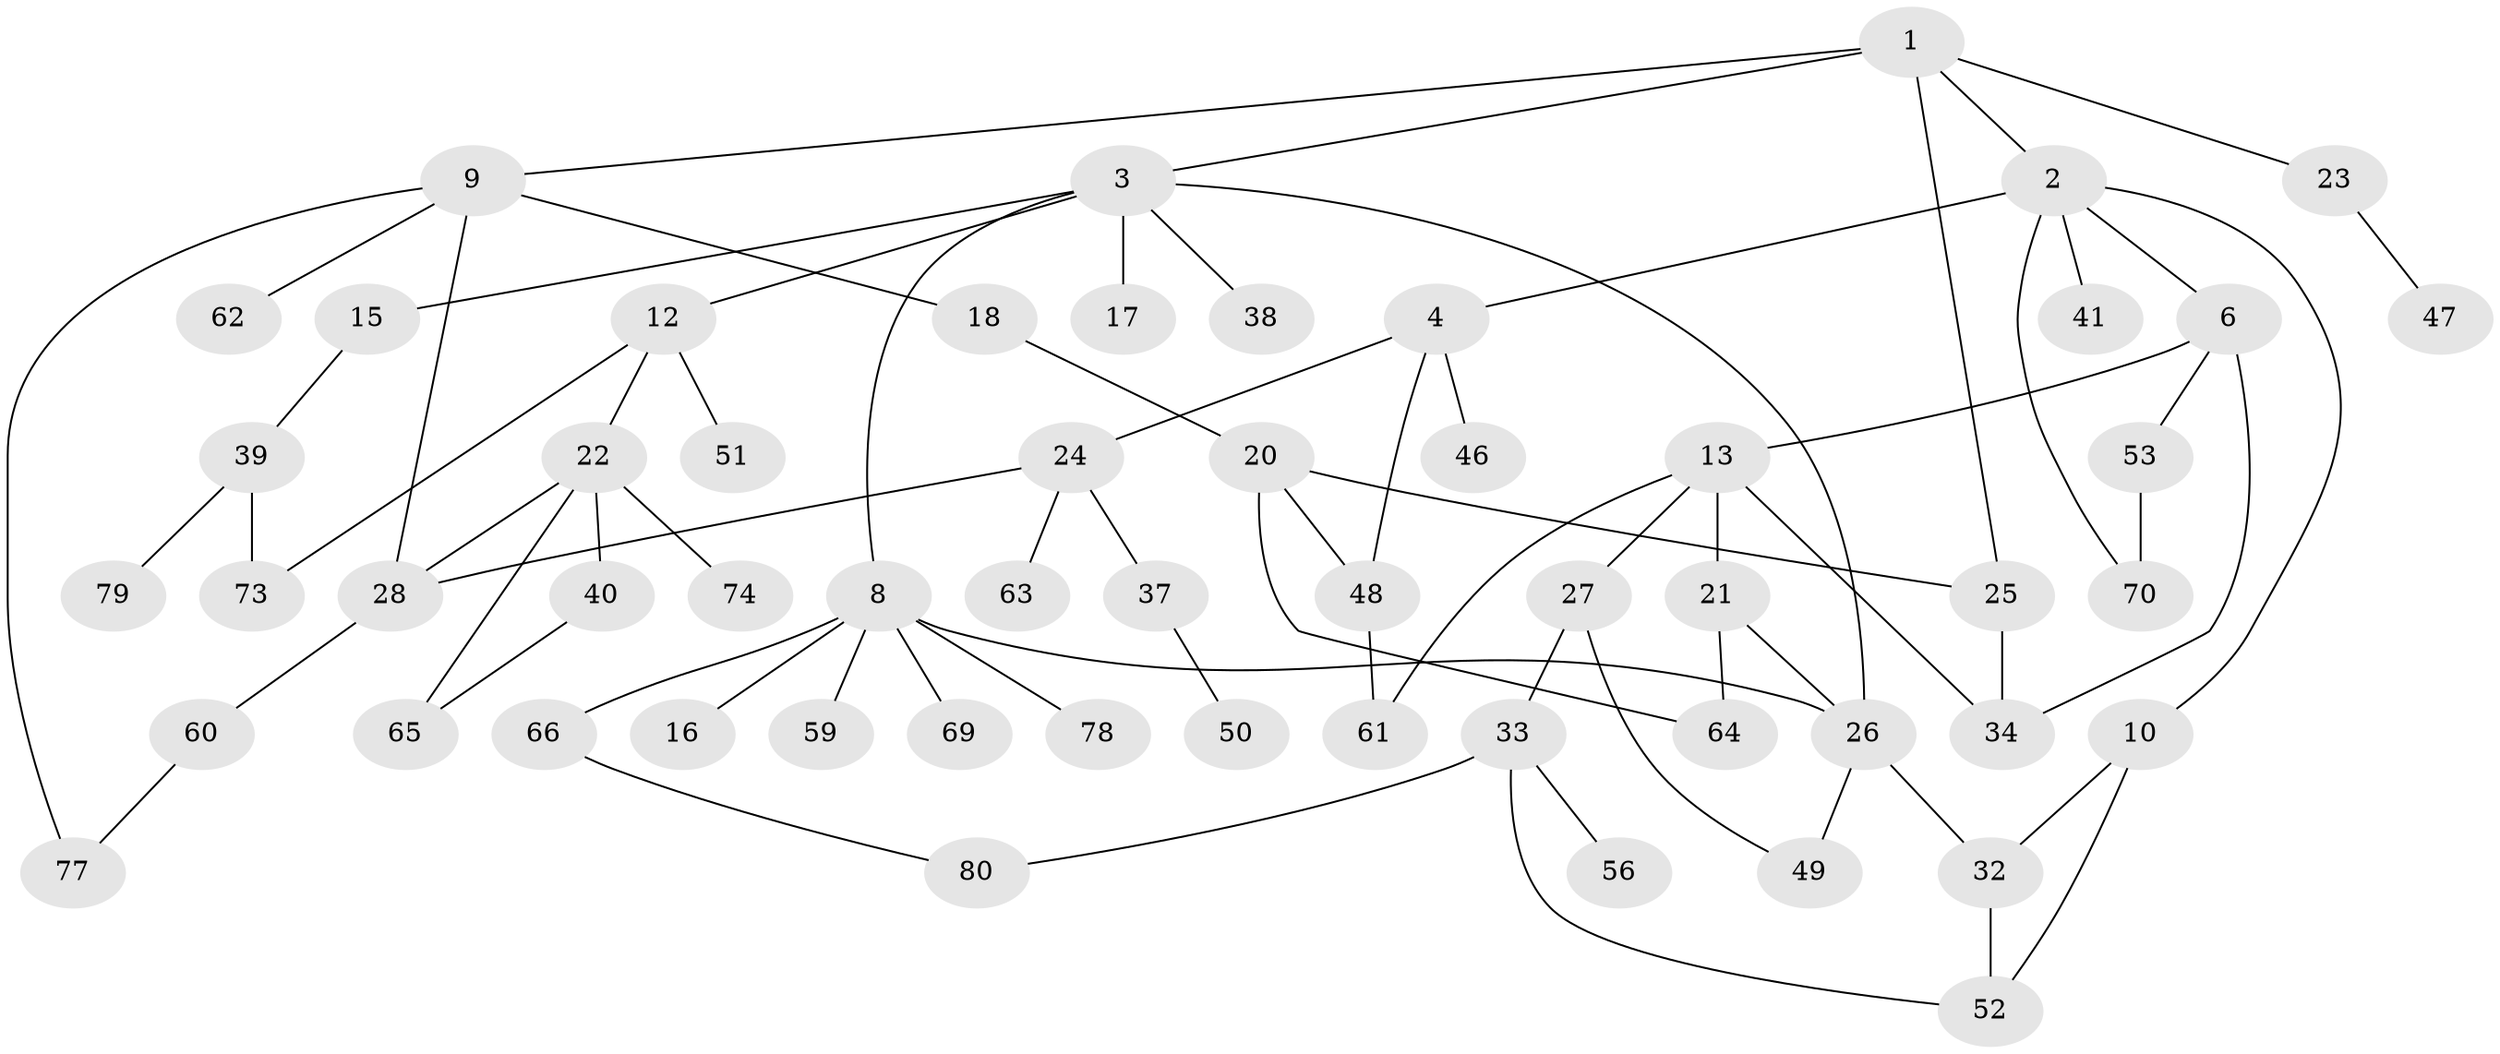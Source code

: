 // original degree distribution, {5: 0.05, 6: 0.0125, 4: 0.125, 3: 0.25, 2: 0.3125, 1: 0.25}
// Generated by graph-tools (version 1.1) at 2025/16/03/04/25 18:16:53]
// undirected, 56 vertices, 74 edges
graph export_dot {
graph [start="1"]
  node [color=gray90,style=filled];
  1;
  2;
  3 [super="+5+7"];
  4;
  6 [super="+14"];
  8 [super="+11"];
  9 [super="+19"];
  10;
  12;
  13 [super="+58"];
  15;
  16;
  17;
  18;
  20 [super="+30"];
  21 [super="+57+55"];
  22 [super="+54"];
  23;
  24 [super="+35"];
  25;
  26 [super="+31"];
  27;
  28 [super="+29"];
  32 [super="+36+68"];
  33;
  34;
  37;
  38;
  39;
  40 [super="+67"];
  41;
  46;
  47;
  48 [super="+75"];
  49 [super="+76"];
  50;
  51;
  52;
  53;
  56;
  59;
  60;
  61;
  62;
  63;
  64;
  65;
  66;
  69;
  70;
  73;
  74;
  77;
  78;
  79;
  80;
  1 -- 2;
  1 -- 3;
  1 -- 9;
  1 -- 23;
  1 -- 25;
  2 -- 4;
  2 -- 6;
  2 -- 10;
  2 -- 41;
  2 -- 70;
  3 -- 8;
  3 -- 17;
  3 -- 12;
  3 -- 38;
  3 -- 26;
  3 -- 15;
  4 -- 24;
  4 -- 46;
  4 -- 48;
  6 -- 13;
  6 -- 34;
  6 -- 53;
  8 -- 16;
  8 -- 66;
  8 -- 69;
  8 -- 26;
  8 -- 59;
  8 -- 78;
  9 -- 18;
  9 -- 28;
  9 -- 77;
  9 -- 62;
  10 -- 52;
  10 -- 32;
  12 -- 22;
  12 -- 51;
  12 -- 73;
  13 -- 21;
  13 -- 27;
  13 -- 34;
  13 -- 61;
  15 -- 39;
  18 -- 20;
  20 -- 25;
  20 -- 64;
  20 -- 48;
  21 -- 26;
  21 -- 64;
  22 -- 40;
  22 -- 65;
  22 -- 74;
  22 -- 28;
  23 -- 47;
  24 -- 28;
  24 -- 63;
  24 -- 37;
  25 -- 34;
  26 -- 32;
  26 -- 49;
  27 -- 33;
  27 -- 49;
  28 -- 60;
  32 -- 52;
  33 -- 52;
  33 -- 56;
  33 -- 80;
  37 -- 50;
  39 -- 73;
  39 -- 79;
  40 -- 65;
  48 -- 61;
  53 -- 70;
  60 -- 77;
  66 -- 80;
}
